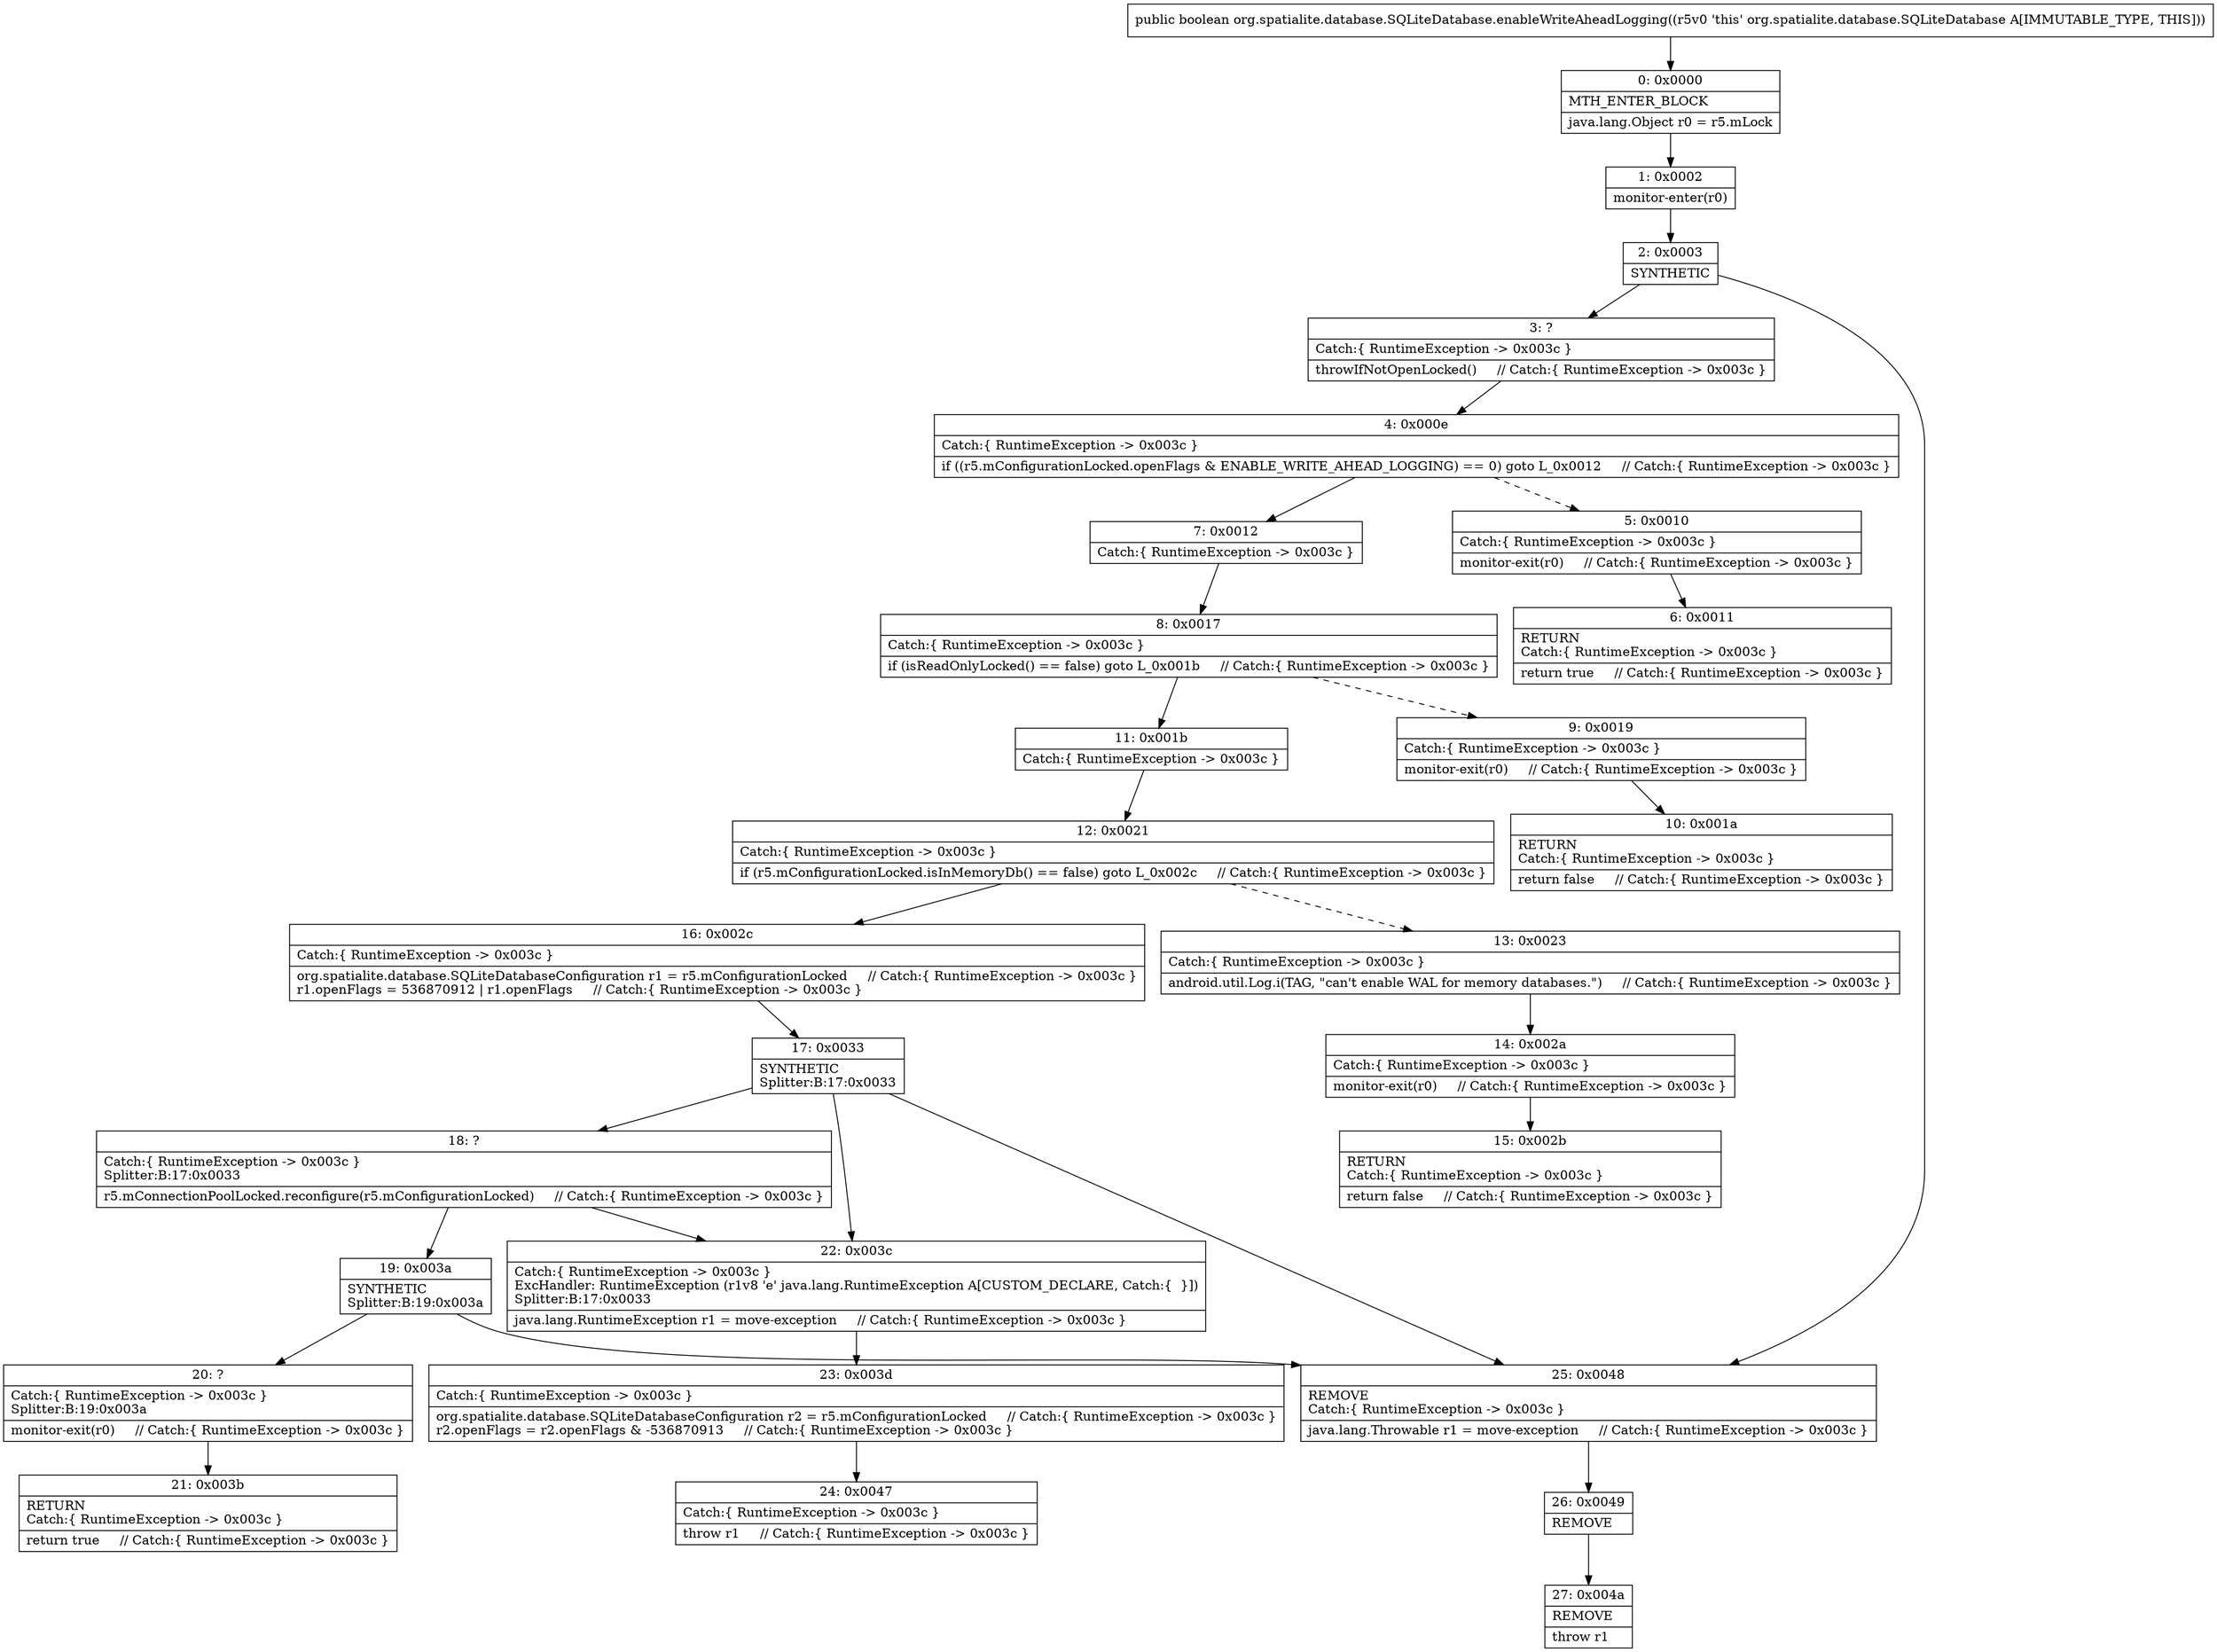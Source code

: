digraph "CFG fororg.spatialite.database.SQLiteDatabase.enableWriteAheadLogging()Z" {
Node_0 [shape=record,label="{0\:\ 0x0000|MTH_ENTER_BLOCK\l|java.lang.Object r0 = r5.mLock\l}"];
Node_1 [shape=record,label="{1\:\ 0x0002|monitor\-enter(r0)\l}"];
Node_2 [shape=record,label="{2\:\ 0x0003|SYNTHETIC\l}"];
Node_3 [shape=record,label="{3\:\ ?|Catch:\{ RuntimeException \-\> 0x003c \}\l|throwIfNotOpenLocked()     \/\/ Catch:\{ RuntimeException \-\> 0x003c \}\l}"];
Node_4 [shape=record,label="{4\:\ 0x000e|Catch:\{ RuntimeException \-\> 0x003c \}\l|if ((r5.mConfigurationLocked.openFlags & ENABLE_WRITE_AHEAD_LOGGING) == 0) goto L_0x0012     \/\/ Catch:\{ RuntimeException \-\> 0x003c \}\l}"];
Node_5 [shape=record,label="{5\:\ 0x0010|Catch:\{ RuntimeException \-\> 0x003c \}\l|monitor\-exit(r0)     \/\/ Catch:\{ RuntimeException \-\> 0x003c \}\l}"];
Node_6 [shape=record,label="{6\:\ 0x0011|RETURN\lCatch:\{ RuntimeException \-\> 0x003c \}\l|return true     \/\/ Catch:\{ RuntimeException \-\> 0x003c \}\l}"];
Node_7 [shape=record,label="{7\:\ 0x0012|Catch:\{ RuntimeException \-\> 0x003c \}\l}"];
Node_8 [shape=record,label="{8\:\ 0x0017|Catch:\{ RuntimeException \-\> 0x003c \}\l|if (isReadOnlyLocked() == false) goto L_0x001b     \/\/ Catch:\{ RuntimeException \-\> 0x003c \}\l}"];
Node_9 [shape=record,label="{9\:\ 0x0019|Catch:\{ RuntimeException \-\> 0x003c \}\l|monitor\-exit(r0)     \/\/ Catch:\{ RuntimeException \-\> 0x003c \}\l}"];
Node_10 [shape=record,label="{10\:\ 0x001a|RETURN\lCatch:\{ RuntimeException \-\> 0x003c \}\l|return false     \/\/ Catch:\{ RuntimeException \-\> 0x003c \}\l}"];
Node_11 [shape=record,label="{11\:\ 0x001b|Catch:\{ RuntimeException \-\> 0x003c \}\l}"];
Node_12 [shape=record,label="{12\:\ 0x0021|Catch:\{ RuntimeException \-\> 0x003c \}\l|if (r5.mConfigurationLocked.isInMemoryDb() == false) goto L_0x002c     \/\/ Catch:\{ RuntimeException \-\> 0x003c \}\l}"];
Node_13 [shape=record,label="{13\:\ 0x0023|Catch:\{ RuntimeException \-\> 0x003c \}\l|android.util.Log.i(TAG, \"can't enable WAL for memory databases.\")     \/\/ Catch:\{ RuntimeException \-\> 0x003c \}\l}"];
Node_14 [shape=record,label="{14\:\ 0x002a|Catch:\{ RuntimeException \-\> 0x003c \}\l|monitor\-exit(r0)     \/\/ Catch:\{ RuntimeException \-\> 0x003c \}\l}"];
Node_15 [shape=record,label="{15\:\ 0x002b|RETURN\lCatch:\{ RuntimeException \-\> 0x003c \}\l|return false     \/\/ Catch:\{ RuntimeException \-\> 0x003c \}\l}"];
Node_16 [shape=record,label="{16\:\ 0x002c|Catch:\{ RuntimeException \-\> 0x003c \}\l|org.spatialite.database.SQLiteDatabaseConfiguration r1 = r5.mConfigurationLocked     \/\/ Catch:\{ RuntimeException \-\> 0x003c \}\lr1.openFlags = 536870912 \| r1.openFlags     \/\/ Catch:\{ RuntimeException \-\> 0x003c \}\l}"];
Node_17 [shape=record,label="{17\:\ 0x0033|SYNTHETIC\lSplitter:B:17:0x0033\l}"];
Node_18 [shape=record,label="{18\:\ ?|Catch:\{ RuntimeException \-\> 0x003c \}\lSplitter:B:17:0x0033\l|r5.mConnectionPoolLocked.reconfigure(r5.mConfigurationLocked)     \/\/ Catch:\{ RuntimeException \-\> 0x003c \}\l}"];
Node_19 [shape=record,label="{19\:\ 0x003a|SYNTHETIC\lSplitter:B:19:0x003a\l}"];
Node_20 [shape=record,label="{20\:\ ?|Catch:\{ RuntimeException \-\> 0x003c \}\lSplitter:B:19:0x003a\l|monitor\-exit(r0)     \/\/ Catch:\{ RuntimeException \-\> 0x003c \}\l}"];
Node_21 [shape=record,label="{21\:\ 0x003b|RETURN\lCatch:\{ RuntimeException \-\> 0x003c \}\l|return true     \/\/ Catch:\{ RuntimeException \-\> 0x003c \}\l}"];
Node_22 [shape=record,label="{22\:\ 0x003c|Catch:\{ RuntimeException \-\> 0x003c \}\lExcHandler: RuntimeException (r1v8 'e' java.lang.RuntimeException A[CUSTOM_DECLARE, Catch:\{  \}])\lSplitter:B:17:0x0033\l|java.lang.RuntimeException r1 = move\-exception     \/\/ Catch:\{ RuntimeException \-\> 0x003c \}\l}"];
Node_23 [shape=record,label="{23\:\ 0x003d|Catch:\{ RuntimeException \-\> 0x003c \}\l|org.spatialite.database.SQLiteDatabaseConfiguration r2 = r5.mConfigurationLocked     \/\/ Catch:\{ RuntimeException \-\> 0x003c \}\lr2.openFlags = r2.openFlags & \-536870913     \/\/ Catch:\{ RuntimeException \-\> 0x003c \}\l}"];
Node_24 [shape=record,label="{24\:\ 0x0047|Catch:\{ RuntimeException \-\> 0x003c \}\l|throw r1     \/\/ Catch:\{ RuntimeException \-\> 0x003c \}\l}"];
Node_25 [shape=record,label="{25\:\ 0x0048|REMOVE\lCatch:\{ RuntimeException \-\> 0x003c \}\l|java.lang.Throwable r1 = move\-exception     \/\/ Catch:\{ RuntimeException \-\> 0x003c \}\l}"];
Node_26 [shape=record,label="{26\:\ 0x0049|REMOVE\l}"];
Node_27 [shape=record,label="{27\:\ 0x004a|REMOVE\l|throw r1\l}"];
MethodNode[shape=record,label="{public boolean org.spatialite.database.SQLiteDatabase.enableWriteAheadLogging((r5v0 'this' org.spatialite.database.SQLiteDatabase A[IMMUTABLE_TYPE, THIS])) }"];
MethodNode -> Node_0;
Node_0 -> Node_1;
Node_1 -> Node_2;
Node_2 -> Node_3;
Node_2 -> Node_25;
Node_3 -> Node_4;
Node_4 -> Node_5[style=dashed];
Node_4 -> Node_7;
Node_5 -> Node_6;
Node_7 -> Node_8;
Node_8 -> Node_9[style=dashed];
Node_8 -> Node_11;
Node_9 -> Node_10;
Node_11 -> Node_12;
Node_12 -> Node_13[style=dashed];
Node_12 -> Node_16;
Node_13 -> Node_14;
Node_14 -> Node_15;
Node_16 -> Node_17;
Node_17 -> Node_18;
Node_17 -> Node_22;
Node_17 -> Node_25;
Node_18 -> Node_19;
Node_18 -> Node_22;
Node_19 -> Node_20;
Node_19 -> Node_25;
Node_20 -> Node_21;
Node_22 -> Node_23;
Node_23 -> Node_24;
Node_25 -> Node_26;
Node_26 -> Node_27;
}


